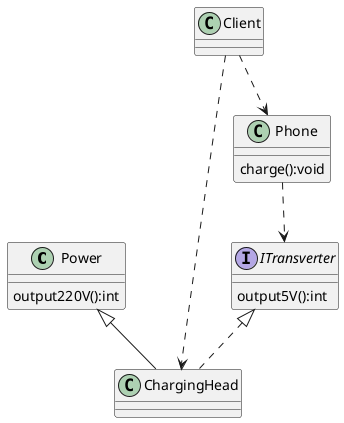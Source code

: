 @startuml
class Power{
    output220V():int
}
interface ITransverter{
    output5V():int
}
class ChargingHead
Power <|-- ChargingHead
ITransverter <|.. ChargingHead

class Phone{
    charge():void
}
Phone ..> ITransverter
class Client
Client ..> Phone
Client ..> ChargingHead
@enduml